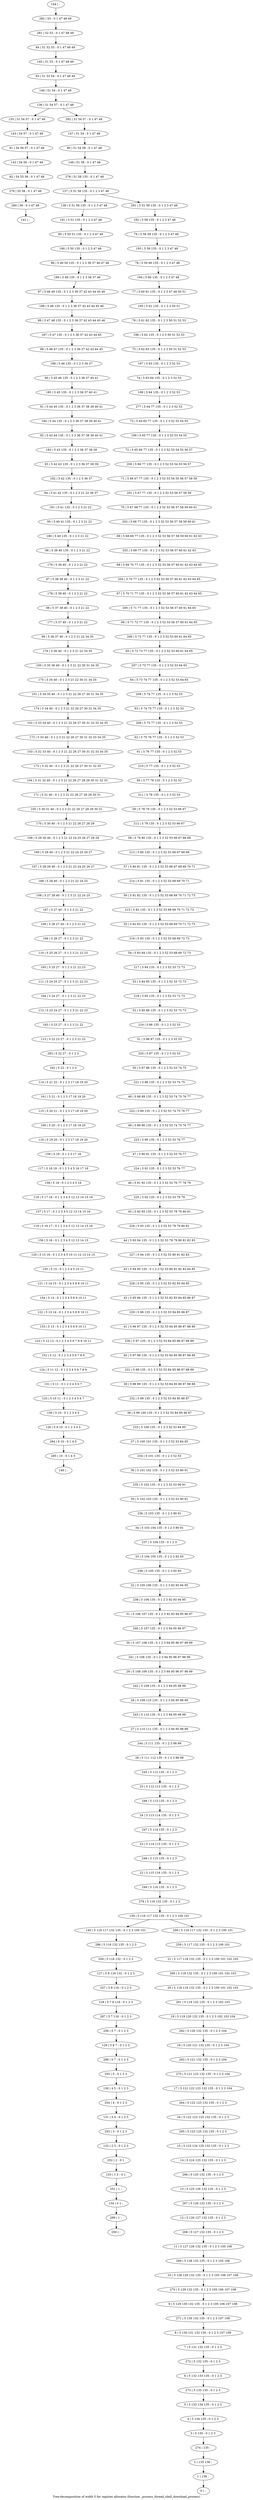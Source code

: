 digraph G {
graph [label="Tree-decomposition of width 5 for register allocator (function _process_thread_shell_download_process)"]
0[label="0 | : "];
1[label="1 | 136 : "];
2[label="2 | 135 136 : "];
3[label="3 | 5 135 : 0 1 2 3 "];
4[label="4 | 5 134 135 : 0 1 2 3 "];
5[label="5 | 5 133 134 135 : 0 1 2 3 "];
6[label="6 | 5 132 133 135 : 0 1 2 3 "];
7[label="7 | 5 131 132 135 : 0 1 2 3 "];
8[label="8 | 5 130 131 132 135 : 0 1 2 3 107 108 "];
9[label="9 | 5 129 130 132 135 : 0 1 2 3 105 106 107 108 "];
10[label="10 | 5 128 129 132 135 : 0 1 2 3 105 106 107 108 "];
11[label="11 | 5 127 128 132 135 : 0 1 2 3 105 106 "];
12[label="12 | 5 126 127 132 135 : 0 1 2 3 "];
13[label="13 | 5 125 126 132 135 : 0 1 2 3 "];
14[label="14 | 5 124 125 132 135 : 0 1 2 3 "];
15[label="15 | 5 123 124 125 132 135 : 0 1 2 3 "];
16[label="16 | 5 122 123 125 132 135 : 0 1 2 3 "];
17[label="17 | 5 121 122 123 132 135 : 0 1 2 3 104 "];
18[label="18 | 5 120 121 132 135 : 0 1 2 3 104 "];
19[label="19 | 5 119 120 132 135 : 0 1 2 3 102 103 104 "];
20[label="20 | 5 118 119 132 135 : 0 1 2 3 100 101 102 103 "];
21[label="21 | 5 117 118 132 135 : 0 1 2 3 100 101 102 103 "];
22[label="22 | 5 115 116 135 : 0 1 2 3 "];
23[label="23 | 5 114 115 135 : 0 1 2 3 "];
24[label="24 | 5 113 114 135 : 0 1 2 3 "];
25[label="25 | 5 112 113 135 : 0 1 2 3 "];
26[label="26 | 5 111 112 135 : 0 1 2 3 98 99 "];
27[label="27 | 5 110 111 135 : 0 1 2 3 94 95 98 99 "];
28[label="28 | 5 109 110 135 : 0 1 2 3 94 95 98 99 "];
29[label="29 | 5 108 109 135 : 0 1 2 3 94 95 96 97 98 99 "];
30[label="30 | 5 107 108 135 : 0 1 2 3 94 95 96 97 98 99 "];
31[label="31 | 5 106 107 135 : 0 1 2 3 92 93 94 95 96 97 "];
32[label="32 | 5 105 106 135 : 0 1 2 3 92 93 94 95 "];
33[label="33 | 5 104 105 135 : 0 1 2 3 92 93 "];
34[label="34 | 5 103 104 135 : 0 1 2 3 90 91 "];
35[label="35 | 5 102 103 135 : 0 1 2 3 52 53 90 91 "];
36[label="36 | 5 101 102 135 : 0 1 2 3 52 53 90 91 "];
37[label="37 | 5 100 101 135 : 0 1 2 3 52 53 84 85 "];
38[label="38 | 5 99 100 135 : 0 1 2 3 52 53 84 85 86 87 "];
39[label="39 | 5 98 99 135 : 0 1 2 3 52 53 84 85 86 87 88 89 "];
40[label="40 | 5 97 98 135 : 0 1 2 3 52 53 84 85 86 87 88 89 "];
41[label="41 | 5 96 97 135 : 0 1 2 3 52 53 84 85 86 87 88 89 "];
42[label="42 | 5 95 96 135 : 0 1 2 3 52 53 82 83 84 85 86 87 "];
43[label="43 | 5 94 95 135 : 0 1 2 3 52 53 80 81 82 83 84 85 "];
44[label="44 | 5 93 94 135 : 0 1 2 3 52 53 78 79 80 81 82 83 "];
45[label="45 | 5 92 93 135 : 0 1 2 3 52 53 78 79 80 81 "];
46[label="46 | 5 91 92 135 : 0 1 2 3 52 53 76 77 78 79 "];
47[label="47 | 5 90 91 135 : 0 1 2 3 52 53 76 77 "];
48[label="48 | 5 89 90 135 : 0 1 2 3 52 53 74 75 76 77 "];
49[label="49 | 5 88 89 135 : 0 1 2 3 52 53 74 75 76 77 "];
50[label="50 | 5 87 88 135 : 0 1 2 3 52 53 74 75 "];
51[label="51 | 5 86 87 135 : 0 1 2 3 52 53 "];
52[label="52 | 5 85 86 135 : 0 1 2 3 52 53 72 73 "];
53[label="53 | 5 84 85 135 : 0 1 2 3 52 53 72 73 "];
54[label="54 | 5 83 84 135 : 0 1 2 3 52 53 68 69 72 73 "];
55[label="55 | 5 82 83 135 : 0 1 2 3 52 53 68 69 70 71 72 73 "];
56[label="56 | 5 81 82 135 : 0 1 2 3 52 53 68 69 70 71 72 73 "];
57[label="57 | 5 80 81 135 : 0 1 2 3 52 53 66 67 68 69 70 71 "];
58[label="58 | 5 79 80 135 : 0 1 2 3 52 53 66 67 68 69 "];
59[label="59 | 5 78 79 135 : 0 1 2 3 52 53 66 67 "];
60[label="60 | 5 77 78 135 : 0 1 2 3 52 53 "];
61[label="61 | 5 76 77 135 : 0 1 2 3 52 53 "];
62[label="62 | 5 75 76 77 135 : 0 1 2 3 52 53 "];
63[label="63 | 5 74 75 77 135 : 0 1 2 3 52 53 "];
64[label="64 | 5 73 74 77 135 : 0 1 2 3 52 53 64 65 "];
65[label="65 | 5 72 73 77 135 : 0 1 2 3 52 53 60 61 64 65 "];
66[label="66 | 5 71 72 77 135 : 0 1 2 3 52 53 56 57 60 61 64 65 "];
67[label="67 | 5 70 71 77 135 : 0 1 2 3 52 53 56 57 60 61 62 63 64 65 "];
68[label="68 | 5 69 70 77 135 : 0 1 2 3 52 53 56 57 60 61 62 63 64 65 "];
69[label="69 | 5 68 69 77 135 : 0 1 2 3 52 53 56 57 58 59 60 61 62 63 "];
70[label="70 | 5 67 68 77 135 : 0 1 2 3 52 53 56 57 58 59 60 61 "];
71[label="71 | 5 66 67 77 135 : 0 1 2 3 52 53 54 55 56 57 58 59 "];
72[label="72 | 5 65 66 77 135 : 0 1 2 3 52 53 54 55 56 57 "];
73[label="73 | 5 64 65 77 135 : 0 1 2 3 52 53 54 55 "];
74[label="74 | 5 63 64 135 : 0 1 2 3 52 53 "];
75[label="75 | 5 62 63 135 : 0 1 2 3 50 51 52 53 "];
76[label="76 | 5 61 62 135 : 0 1 2 3 50 51 52 53 "];
77[label="77 | 5 60 61 135 : 0 1 2 3 47 48 50 51 "];
78[label="78 | 5 59 60 135 : 0 1 2 3 47 48 "];
79[label="79 | 5 58 59 135 : 0 1 2 3 47 48 "];
80[label="80 | 51 54 58 : 0 1 47 48 "];
81[label="81 | 54 56 57 : 0 1 47 48 "];
82[label="82 | 54 55 56 : 0 1 47 48 "];
83[label="83 | 51 53 54 : 0 1 47 48 49 "];
84[label="84 | 51 52 53 : 0 1 47 48 49 "];
85[label="85 | 5 50 51 135 : 0 1 2 3 47 48 "];
86[label="86 | 5 49 50 135 : 0 1 2 3 36 37 46 47 48 "];
87[label="87 | 5 48 49 135 : 0 1 2 3 36 37 42 43 44 45 46 "];
88[label="88 | 5 47 48 135 : 0 1 2 3 36 37 42 43 44 45 46 "];
89[label="89 | 5 46 47 135 : 0 1 2 3 36 37 42 43 44 45 "];
90[label="90 | 5 45 46 135 : 0 1 2 3 36 37 40 41 "];
91[label="91 | 5 44 45 135 : 0 1 2 3 36 37 38 39 40 41 "];
92[label="92 | 5 43 44 135 : 0 1 2 3 36 37 38 39 40 41 "];
93[label="93 | 5 42 43 135 : 0 1 2 3 36 37 38 39 "];
94[label="94 | 5 41 42 135 : 0 1 2 3 21 22 36 37 "];
95[label="95 | 5 40 41 135 : 0 1 2 3 21 22 "];
96[label="96 | 5 39 40 135 : 0 1 2 3 21 22 "];
97[label="97 | 5 38 39 40 : 0 1 2 3 21 22 "];
98[label="98 | 5 37 38 40 : 0 1 2 3 21 22 "];
99[label="99 | 5 36 37 40 : 0 1 2 3 21 22 34 35 "];
100[label="100 | 5 35 36 40 : 0 1 2 3 21 22 30 31 34 35 "];
101[label="101 | 5 34 35 40 : 0 1 2 3 21 22 26 27 30 31 34 35 "];
102[label="102 | 5 33 34 40 : 0 1 2 3 21 22 26 27 30 31 32 33 34 35 "];
103[label="103 | 5 32 33 40 : 0 1 2 3 21 22 26 27 30 31 32 33 34 35 "];
104[label="104 | 5 31 32 40 : 0 1 2 3 21 22 26 27 28 29 30 31 32 33 "];
105[label="105 | 5 30 31 40 : 0 1 2 3 21 22 26 27 28 29 30 31 "];
106[label="106 | 5 29 30 40 : 0 1 2 3 21 22 24 25 26 27 28 29 "];
107[label="107 | 5 28 29 40 : 0 1 2 3 21 22 24 25 26 27 "];
108[label="108 | 5 27 28 40 : 0 1 2 3 21 22 24 25 "];
109[label="109 | 5 26 27 40 : 0 1 2 3 21 22 "];
110[label="110 | 5 25 26 27 : 0 1 2 3 21 22 23 "];
111[label="111 | 5 24 25 27 : 0 1 2 3 21 22 23 "];
112[label="112 | 5 23 24 27 : 0 1 2 3 21 22 23 "];
113[label="113 | 5 22 23 27 : 0 1 2 3 21 22 "];
114[label="114 | 5 21 22 : 0 1 2 3 17 18 19 20 "];
115[label="115 | 5 20 21 : 0 1 2 3 17 18 19 20 "];
116[label="116 | 5 19 20 : 0 1 2 3 17 18 19 20 "];
117[label="117 | 5 18 19 : 0 1 2 3 4 5 16 17 18 "];
118[label="118 | 5 17 18 : 0 1 2 3 4 5 12 13 14 15 16 "];
119[label="119 | 5 16 17 : 0 1 2 3 4 5 12 13 14 15 16 "];
120[label="120 | 5 15 16 : 0 1 2 3 4 5 10 11 12 13 14 15 "];
121[label="121 | 5 14 15 : 0 1 2 3 4 5 8 9 10 11 "];
122[label="122 | 5 13 14 : 0 1 2 3 4 5 8 9 10 11 "];
123[label="123 | 5 12 13 : 0 1 2 3 4 5 6 7 8 9 10 11 "];
124[label="124 | 5 11 12 : 0 1 2 3 4 5 6 7 8 9 "];
125[label="125 | 5 10 11 : 0 1 2 3 4 5 6 7 "];
126[label="126 | 5 9 10 : 0 1 2 3 4 5 "];
127[label="127 | 5 8 116 132 : 0 1 2 3 "];
128[label="128 | 5 7 8 116 : 0 1 2 3 "];
129[label="129 | 5 6 7 : 0 1 2 3 "];
130[label="130 | 4 5 : 0 1 2 3 "];
131[label="131 | 3 4 : 0 1 2 3 "];
132[label="132 | 2 3 : 0 1 2 3 "];
133[label="133 | 1 2 : 0 1 "];
134[label="134 | 0 1 : "];
135[label="135 | 51 54 57 : 0 1 47 48 "];
136[label="136 | 51 54 57 : 0 1 47 48 "];
137[label="137 | 5 51 58 135 : 0 1 2 3 47 48 "];
138[label="138 | 5 51 58 135 : 0 1 2 3 47 48 "];
139[label="139 | 5 116 117 132 135 : 0 1 2 3 100 101 "];
140[label="140 | 5 116 117 132 135 : 0 1 2 3 100 101 "];
141[label="141 | : "];
142[label="142 | 54 56 : 0 1 47 48 "];
143[label="143 | 54 57 : 0 1 47 48 "];
144[label="144 | : "];
145[label="145 | 51 53 : 0 1 47 48 49 "];
146[label="146 | 51 54 : 0 1 47 48 "];
147[label="147 | 51 54 : 0 1 47 48 "];
148[label="148 | 51 58 : 0 1 47 48 "];
149[label="149 | : "];
150[label="150 | 5 10 : 0 1 2 3 4 5 "];
151[label="151 | 5 11 : 0 1 2 3 4 5 6 7 "];
152[label="152 | 5 12 : 0 1 2 3 4 5 6 7 8 9 "];
153[label="153 | 5 13 : 0 1 2 3 4 5 8 9 10 11 "];
154[label="154 | 5 14 : 0 1 2 3 4 5 8 9 10 11 "];
155[label="155 | 5 15 : 0 1 2 3 4 5 10 11 "];
156[label="156 | 5 16 : 0 1 2 3 4 5 12 13 14 15 "];
157[label="157 | 5 17 : 0 1 2 3 4 5 12 13 14 15 16 "];
158[label="158 | 5 18 : 0 1 2 3 4 5 16 "];
159[label="159 | 5 19 : 0 1 2 3 17 18 "];
160[label="160 | 5 20 : 0 1 2 3 17 18 19 20 "];
161[label="161 | 5 21 : 0 1 2 3 17 18 19 20 "];
162[label="162 | 5 22 : 0 1 2 3 "];
163[label="163 | 5 23 27 : 0 1 2 3 21 22 "];
164[label="164 | 5 24 27 : 0 1 2 3 21 22 23 "];
165[label="165 | 5 25 27 : 0 1 2 3 21 22 23 "];
166[label="166 | 5 26 27 : 0 1 2 3 21 22 "];
167[label="167 | 5 27 40 : 0 1 2 3 21 22 "];
168[label="168 | 5 28 40 : 0 1 2 3 21 22 24 25 "];
169[label="169 | 5 29 40 : 0 1 2 3 21 22 24 25 26 27 "];
170[label="170 | 5 30 40 : 0 1 2 3 21 22 26 27 28 29 "];
171[label="171 | 5 31 40 : 0 1 2 3 21 22 26 27 28 29 30 31 "];
172[label="172 | 5 32 40 : 0 1 2 3 21 22 26 27 30 31 32 33 "];
173[label="173 | 5 33 40 : 0 1 2 3 21 22 26 27 30 31 32 33 34 35 "];
174[label="174 | 5 34 40 : 0 1 2 3 21 22 26 27 30 31 34 35 "];
175[label="175 | 5 35 40 : 0 1 2 3 21 22 30 31 34 35 "];
176[label="176 | 5 36 40 : 0 1 2 3 21 22 34 35 "];
177[label="177 | 5 37 40 : 0 1 2 3 21 22 "];
178[label="178 | 5 38 40 : 0 1 2 3 21 22 "];
179[label="179 | 5 39 40 : 0 1 2 3 21 22 "];
180[label="180 | 5 40 135 : 0 1 2 3 21 22 "];
181[label="181 | 5 41 135 : 0 1 2 3 21 22 "];
182[label="182 | 5 42 135 : 0 1 2 3 36 37 "];
183[label="183 | 5 43 135 : 0 1 2 3 36 37 38 39 "];
184[label="184 | 5 44 135 : 0 1 2 3 36 37 38 39 40 41 "];
185[label="185 | 5 45 135 : 0 1 2 3 36 37 40 41 "];
186[label="186 | 5 46 135 : 0 1 2 3 36 37 "];
187[label="187 | 5 47 135 : 0 1 2 3 36 37 42 43 44 45 "];
188[label="188 | 5 48 135 : 0 1 2 3 36 37 42 43 44 45 46 "];
189[label="189 | 5 49 135 : 0 1 2 3 36 37 46 "];
190[label="190 | 5 50 135 : 0 1 2 3 47 48 "];
191[label="191 | 5 51 135 : 0 1 2 3 47 48 "];
192[label="192 | 5 58 135 : 0 1 2 3 47 48 "];
193[label="193 | 5 59 135 : 0 1 2 3 47 48 "];
194[label="194 | 5 60 135 : 0 1 2 3 47 48 "];
195[label="195 | 5 61 135 : 0 1 2 3 50 51 "];
196[label="196 | 5 62 135 : 0 1 2 3 50 51 52 53 "];
197[label="197 | 5 63 135 : 0 1 2 3 52 53 "];
198[label="198 | 5 64 135 : 0 1 2 3 52 53 "];
199[label="199 | 5 65 77 135 : 0 1 2 3 52 53 54 55 "];
200[label="200 | 5 66 77 135 : 0 1 2 3 52 53 54 55 56 57 "];
201[label="201 | 5 67 77 135 : 0 1 2 3 52 53 56 57 58 59 "];
202[label="202 | 5 68 77 135 : 0 1 2 3 52 53 56 57 58 59 60 61 "];
203[label="203 | 5 69 77 135 : 0 1 2 3 52 53 56 57 60 61 62 63 "];
204[label="204 | 5 70 77 135 : 0 1 2 3 52 53 56 57 60 61 62 63 64 65 "];
205[label="205 | 5 71 77 135 : 0 1 2 3 52 53 56 57 60 61 64 65 "];
206[label="206 | 5 72 77 135 : 0 1 2 3 52 53 60 61 64 65 "];
207[label="207 | 5 73 77 135 : 0 1 2 3 52 53 64 65 "];
208[label="208 | 5 74 77 135 : 0 1 2 3 52 53 "];
209[label="209 | 5 75 77 135 : 0 1 2 3 52 53 "];
210[label="210 | 5 77 135 : 0 1 2 3 52 53 "];
211[label="211 | 5 78 135 : 0 1 2 3 52 53 "];
212[label="212 | 5 79 135 : 0 1 2 3 52 53 66 67 "];
213[label="213 | 5 80 135 : 0 1 2 3 52 53 66 67 68 69 "];
214[label="214 | 5 81 135 : 0 1 2 3 52 53 68 69 70 71 "];
215[label="215 | 5 82 135 : 0 1 2 3 52 53 68 69 70 71 72 73 "];
216[label="216 | 5 83 135 : 0 1 2 3 52 53 68 69 72 73 "];
217[label="217 | 5 84 135 : 0 1 2 3 52 53 72 73 "];
218[label="218 | 5 85 135 : 0 1 2 3 52 53 72 73 "];
219[label="219 | 5 86 135 : 0 1 2 3 52 53 "];
220[label="220 | 5 87 135 : 0 1 2 3 52 53 "];
221[label="221 | 5 88 135 : 0 1 2 3 52 53 74 75 "];
222[label="222 | 5 89 135 : 0 1 2 3 52 53 74 75 76 77 "];
223[label="223 | 5 90 135 : 0 1 2 3 52 53 76 77 "];
224[label="224 | 5 91 135 : 0 1 2 3 52 53 76 77 "];
225[label="225 | 5 92 135 : 0 1 2 3 52 53 78 79 "];
226[label="226 | 5 93 135 : 0 1 2 3 52 53 78 79 80 81 "];
227[label="227 | 5 94 135 : 0 1 2 3 52 53 80 81 82 83 "];
228[label="228 | 5 95 135 : 0 1 2 3 52 53 82 83 84 85 "];
229[label="229 | 5 96 135 : 0 1 2 3 52 53 84 85 86 87 "];
230[label="230 | 5 97 135 : 0 1 2 3 52 53 84 85 86 87 88 89 "];
231[label="231 | 5 98 135 : 0 1 2 3 52 53 84 85 86 87 88 89 "];
232[label="232 | 5 99 135 : 0 1 2 3 52 53 84 85 86 87 "];
233[label="233 | 5 100 135 : 0 1 2 3 52 53 84 85 "];
234[label="234 | 5 101 135 : 0 1 2 3 52 53 "];
235[label="235 | 5 102 135 : 0 1 2 3 52 53 90 91 "];
236[label="236 | 5 103 135 : 0 1 2 3 90 91 "];
237[label="237 | 5 104 135 : 0 1 2 3 "];
238[label="238 | 5 105 135 : 0 1 2 3 92 93 "];
239[label="239 | 5 106 135 : 0 1 2 3 92 93 94 95 "];
240[label="240 | 5 107 135 : 0 1 2 3 94 95 96 97 "];
241[label="241 | 5 108 135 : 0 1 2 3 94 95 96 97 98 99 "];
242[label="242 | 5 109 135 : 0 1 2 3 94 95 98 99 "];
243[label="243 | 5 110 135 : 0 1 2 3 94 95 98 99 "];
244[label="244 | 5 111 135 : 0 1 2 3 98 99 "];
245[label="245 | 5 112 135 : 0 1 2 3 "];
246[label="246 | 5 113 135 : 0 1 2 3 "];
247[label="247 | 5 114 135 : 0 1 2 3 "];
248[label="248 | 5 115 135 : 0 1 2 3 "];
249[label="249 | 5 116 135 : 0 1 2 3 "];
250[label="250 | : "];
251[label="251 | 1 : "];
252[label="252 | 2 : 0 1 "];
253[label="253 | 3 : 0 1 2 3 "];
254[label="254 | 4 : 0 1 2 3 "];
255[label="255 | 5 : 0 1 2 3 "];
256[label="256 | 5 7 : 0 1 2 3 "];
257[label="257 | 5 8 116 : 0 1 2 3 "];
258[label="258 | 5 116 132 : 0 1 2 3 "];
259[label="259 | 5 117 132 135 : 0 1 2 3 100 101 "];
260[label="260 | 5 118 132 135 : 0 1 2 3 100 101 102 103 "];
261[label="261 | 5 119 132 135 : 0 1 2 3 102 103 "];
262[label="262 | 5 120 132 135 : 0 1 2 3 104 "];
263[label="263 | 5 121 132 135 : 0 1 2 3 104 "];
264[label="264 | 5 122 123 132 135 : 0 1 2 3 "];
265[label="265 | 5 123 125 132 135 : 0 1 2 3 "];
266[label="266 | 5 125 132 135 : 0 1 2 3 "];
267[label="267 | 5 126 132 135 : 0 1 2 3 "];
268[label="268 | 5 127 132 135 : 0 1 2 3 "];
269[label="269 | 5 128 132 135 : 0 1 2 3 105 106 "];
270[label="270 | 5 129 132 135 : 0 1 2 3 105 106 107 108 "];
271[label="271 | 5 130 132 135 : 0 1 2 3 107 108 "];
272[label="272 | 5 132 135 : 0 1 2 3 "];
273[label="273 | 5 133 135 : 0 1 2 3 "];
274[label="274 | 135 : "];
275[label="275 | 5 121 123 132 135 : 0 1 2 3 104 "];
276[label="276 | 5 116 132 135 : 0 1 2 3 "];
277[label="277 | 5 64 77 135 : 0 1 2 3 52 53 "];
278[label="278 | 51 58 135 : 0 1 47 48 "];
279[label="279 | 55 56 : 0 1 47 48 "];
280[label="280 | 56 : 0 1 47 48 "];
281[label="281 | 52 53 : 0 1 47 48 49 "];
282[label="282 | 53 : 0 1 47 48 49 "];
283[label="283 | 5 22 27 : 0 1 2 3 "];
284[label="284 | 9 10 : 0 1 4 5 "];
285[label="285 | 10 : 0 1 4 5 "];
286[label="286 | 5 116 132 135 : 0 1 2 3 "];
287[label="287 | 5 7 116 : 0 1 2 3 "];
288[label="288 | 5 7 : 0 1 2 3 "];
289[label="289 | 1 : "];
290[label="290 | 5 116 117 132 135 : 0 1 2 3 100 101 "];
291[label="291 | 5 51 58 135 : 0 1 2 3 47 48 "];
292[label="292 | 51 54 57 : 0 1 47 48 "];
142->82 ;
81->142 ;
143->81 ;
135->143 ;
150->126 ;
125->150 ;
151->125 ;
124->151 ;
152->124 ;
123->152 ;
153->123 ;
122->153 ;
154->122 ;
121->154 ;
155->121 ;
120->155 ;
156->120 ;
119->156 ;
157->119 ;
118->157 ;
158->118 ;
117->158 ;
159->117 ;
116->159 ;
160->116 ;
115->160 ;
161->115 ;
114->161 ;
162->114 ;
163->113 ;
112->163 ;
164->112 ;
111->164 ;
165->111 ;
110->165 ;
166->110 ;
109->166 ;
167->109 ;
108->167 ;
168->108 ;
107->168 ;
169->107 ;
106->169 ;
170->106 ;
105->170 ;
171->105 ;
104->171 ;
172->104 ;
103->172 ;
173->103 ;
102->173 ;
174->102 ;
101->174 ;
175->101 ;
100->175 ;
176->100 ;
99->176 ;
177->99 ;
98->177 ;
178->98 ;
97->178 ;
179->97 ;
96->179 ;
180->96 ;
95->180 ;
181->95 ;
94->181 ;
182->94 ;
93->182 ;
183->93 ;
92->183 ;
184->92 ;
91->184 ;
185->91 ;
90->185 ;
186->90 ;
89->186 ;
187->89 ;
88->187 ;
188->88 ;
87->188 ;
189->87 ;
86->189 ;
190->86 ;
85->190 ;
191->85 ;
138->191 ;
251->134 ;
133->251 ;
252->133 ;
132->252 ;
253->132 ;
131->253 ;
254->131 ;
130->254 ;
255->130 ;
256->129 ;
257->128 ;
127->257 ;
258->127 ;
82->279 ;
280->141 ;
279->280 ;
283->162 ;
113->283 ;
126->284 ;
285->149 ;
284->285 ;
286->258 ;
140->286 ;
287->256 ;
128->287 ;
288->255 ;
129->288 ;
289->250 ;
134->289 ;
144->282 ;
282->281 ;
281->84 ;
84->145 ;
145->83 ;
83->146 ;
146->136 ;
147->80 ;
80->148 ;
148->278 ;
278->137 ;
192->79 ;
79->193 ;
193->78 ;
78->194 ;
194->77 ;
77->195 ;
195->76 ;
76->196 ;
196->75 ;
75->197 ;
197->74 ;
74->198 ;
198->277 ;
277->73 ;
73->199 ;
199->72 ;
72->200 ;
200->71 ;
71->201 ;
201->70 ;
70->202 ;
202->69 ;
69->203 ;
203->68 ;
68->204 ;
204->67 ;
67->205 ;
205->66 ;
66->206 ;
206->65 ;
65->207 ;
207->64 ;
64->208 ;
208->63 ;
63->209 ;
209->62 ;
62->61 ;
61->210 ;
210->60 ;
60->211 ;
211->59 ;
59->212 ;
212->58 ;
58->213 ;
213->57 ;
57->214 ;
214->56 ;
56->215 ;
215->55 ;
55->216 ;
216->54 ;
54->217 ;
217->53 ;
53->218 ;
218->52 ;
52->219 ;
219->51 ;
51->220 ;
220->50 ;
50->221 ;
221->49 ;
49->222 ;
222->48 ;
48->223 ;
223->47 ;
47->224 ;
224->46 ;
46->225 ;
225->45 ;
45->226 ;
226->44 ;
44->227 ;
227->43 ;
43->228 ;
228->42 ;
42->229 ;
229->41 ;
41->230 ;
230->40 ;
40->231 ;
231->39 ;
39->232 ;
232->38 ;
38->233 ;
233->37 ;
37->234 ;
234->36 ;
36->235 ;
235->35 ;
35->236 ;
236->34 ;
34->237 ;
237->33 ;
33->238 ;
238->32 ;
32->239 ;
239->31 ;
31->240 ;
240->30 ;
30->241 ;
241->29 ;
29->242 ;
242->28 ;
28->243 ;
243->27 ;
27->244 ;
244->26 ;
26->245 ;
245->25 ;
25->246 ;
246->24 ;
24->247 ;
247->23 ;
23->248 ;
248->22 ;
22->249 ;
249->276 ;
276->139 ;
259->21 ;
21->260 ;
260->20 ;
20->261 ;
261->19 ;
19->262 ;
262->18 ;
18->263 ;
263->275 ;
275->17 ;
17->264 ;
264->16 ;
16->265 ;
265->15 ;
15->14 ;
14->266 ;
266->13 ;
13->267 ;
267->12 ;
12->268 ;
268->11 ;
11->269 ;
269->10 ;
10->270 ;
270->9 ;
9->271 ;
271->8 ;
8->7 ;
7->272 ;
272->6 ;
6->273 ;
273->5 ;
5->4 ;
4->3 ;
3->274 ;
274->2 ;
2->1 ;
1->0 ;
290->259 ;
291->192 ;
292->147 ;
139->140 ;
139->290 ;
137->138 ;
137->291 ;
136->135 ;
136->292 ;
}
